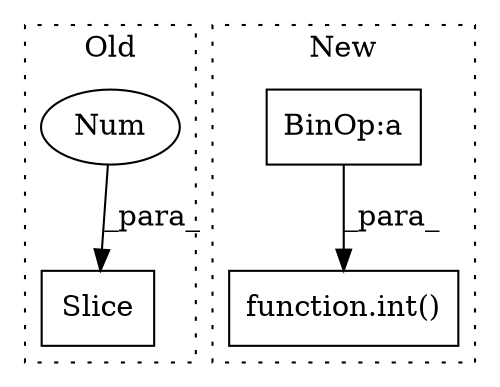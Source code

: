 digraph G {
subgraph cluster0 {
1 [label="Slice" a="80" s="3808" l="1" shape="box"];
3 [label="Num" a="76" s="3809" l="2" shape="ellipse"];
label = "Old";
style="dotted";
}
subgraph cluster1 {
2 [label="function.int()" a="75" s="3861,3885" l="4,1" shape="box"];
4 [label="BinOp:a" a="82" s="3868" l="3" shape="box"];
label = "New";
style="dotted";
}
3 -> 1 [label="_para_"];
4 -> 2 [label="_para_"];
}